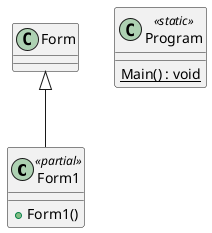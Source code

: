 @startuml
class Form1 <<partial>> {
    + Form1()
}
Form <|-- Form1
class Form1 <<partial>> {
}
class Program <<static>> {
    {static} Main() : void
}
@enduml
